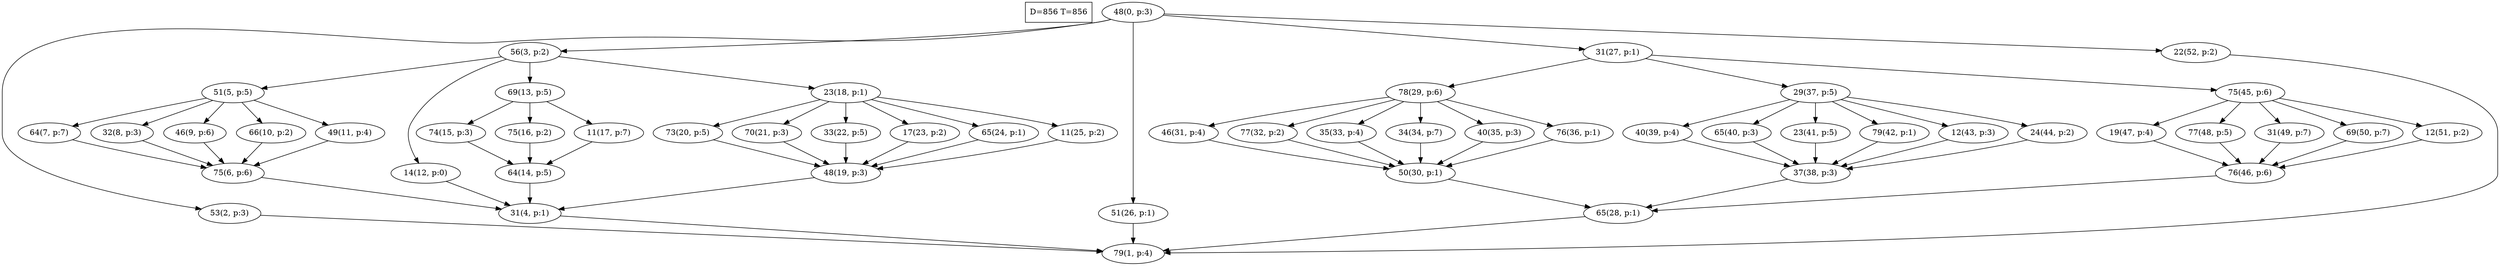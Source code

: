 digraph Task {
i [shape=box, label="D=856 T=856"]; 
0 [label="48(0, p:3)"];
1 [label="79(1, p:4)"];
2 [label="53(2, p:3)"];
3 [label="56(3, p:2)"];
4 [label="31(4, p:1)"];
5 [label="51(5, p:5)"];
6 [label="75(6, p:6)"];
7 [label="64(7, p:7)"];
8 [label="32(8, p:3)"];
9 [label="46(9, p:6)"];
10 [label="66(10, p:2)"];
11 [label="49(11, p:4)"];
12 [label="14(12, p:0)"];
13 [label="69(13, p:5)"];
14 [label="64(14, p:5)"];
15 [label="74(15, p:3)"];
16 [label="75(16, p:2)"];
17 [label="11(17, p:7)"];
18 [label="23(18, p:1)"];
19 [label="48(19, p:3)"];
20 [label="73(20, p:5)"];
21 [label="70(21, p:3)"];
22 [label="33(22, p:5)"];
23 [label="17(23, p:2)"];
24 [label="65(24, p:1)"];
25 [label="11(25, p:2)"];
26 [label="51(26, p:1)"];
27 [label="31(27, p:1)"];
28 [label="65(28, p:1)"];
29 [label="78(29, p:6)"];
30 [label="50(30, p:1)"];
31 [label="46(31, p:4)"];
32 [label="77(32, p:2)"];
33 [label="35(33, p:4)"];
34 [label="34(34, p:7)"];
35 [label="40(35, p:3)"];
36 [label="76(36, p:1)"];
37 [label="29(37, p:5)"];
38 [label="37(38, p:3)"];
39 [label="40(39, p:4)"];
40 [label="65(40, p:3)"];
41 [label="23(41, p:5)"];
42 [label="79(42, p:1)"];
43 [label="12(43, p:3)"];
44 [label="24(44, p:2)"];
45 [label="75(45, p:6)"];
46 [label="76(46, p:6)"];
47 [label="19(47, p:4)"];
48 [label="77(48, p:5)"];
49 [label="31(49, p:7)"];
50 [label="69(50, p:7)"];
51 [label="12(51, p:2)"];
52 [label="22(52, p:2)"];
0 -> 2;
0 -> 3;
0 -> 26;
0 -> 27;
0 -> 52;
2 -> 1;
3 -> 5;
3 -> 12;
3 -> 13;
3 -> 18;
4 -> 1;
5 -> 7;
5 -> 8;
5 -> 9;
5 -> 10;
5 -> 11;
6 -> 4;
7 -> 6;
8 -> 6;
9 -> 6;
10 -> 6;
11 -> 6;
12 -> 4;
13 -> 15;
13 -> 16;
13 -> 17;
14 -> 4;
15 -> 14;
16 -> 14;
17 -> 14;
18 -> 20;
18 -> 21;
18 -> 22;
18 -> 23;
18 -> 24;
18 -> 25;
19 -> 4;
20 -> 19;
21 -> 19;
22 -> 19;
23 -> 19;
24 -> 19;
25 -> 19;
26 -> 1;
27 -> 29;
27 -> 37;
27 -> 45;
28 -> 1;
29 -> 31;
29 -> 32;
29 -> 33;
29 -> 34;
29 -> 35;
29 -> 36;
30 -> 28;
31 -> 30;
32 -> 30;
33 -> 30;
34 -> 30;
35 -> 30;
36 -> 30;
37 -> 39;
37 -> 40;
37 -> 41;
37 -> 42;
37 -> 43;
37 -> 44;
38 -> 28;
39 -> 38;
40 -> 38;
41 -> 38;
42 -> 38;
43 -> 38;
44 -> 38;
45 -> 47;
45 -> 48;
45 -> 49;
45 -> 50;
45 -> 51;
46 -> 28;
47 -> 46;
48 -> 46;
49 -> 46;
50 -> 46;
51 -> 46;
52 -> 1;
}